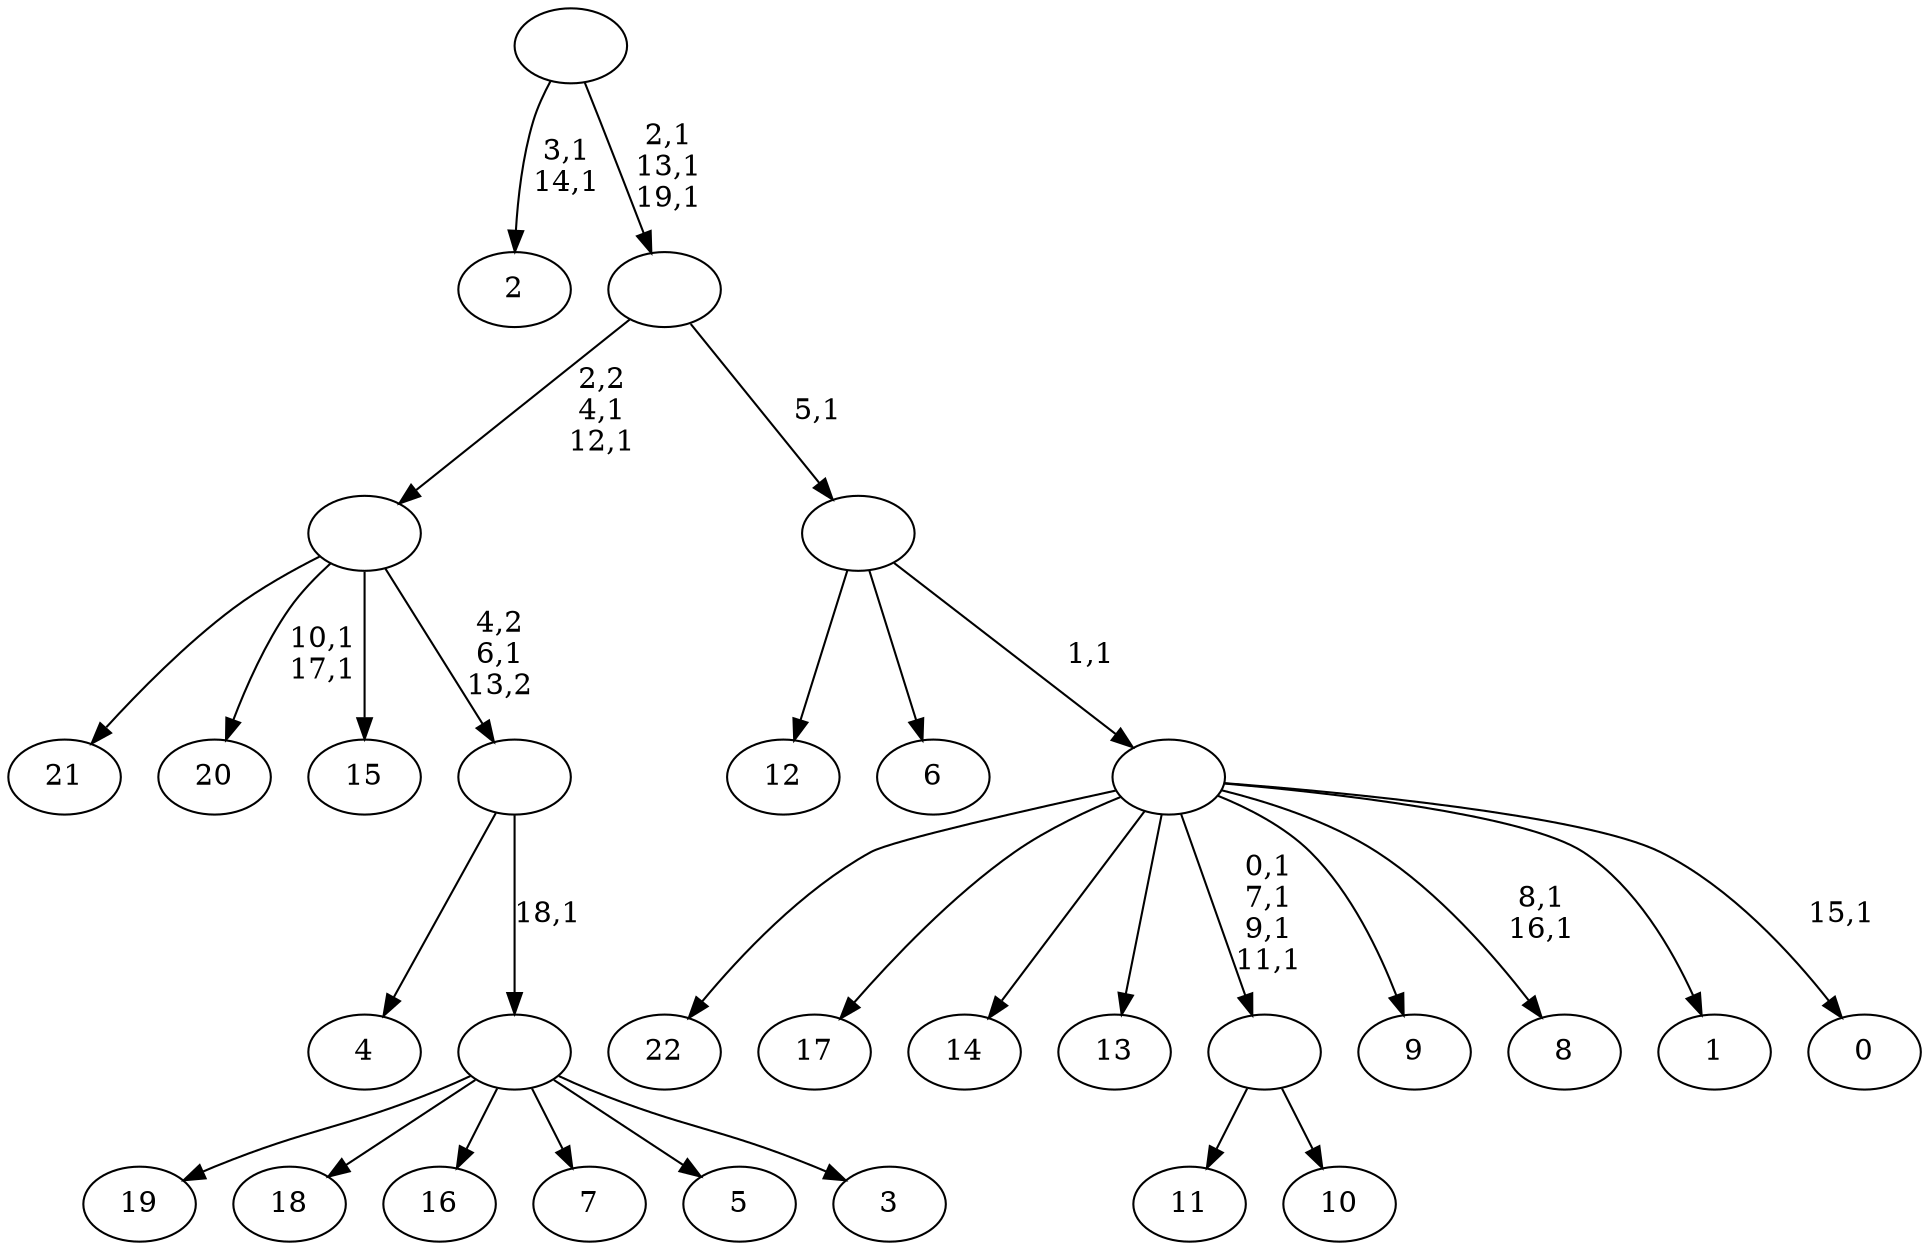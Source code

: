 digraph T {
	43 [label="22"]
	42 [label="21"]
	41 [label="20"]
	38 [label="19"]
	37 [label="18"]
	36 [label="17"]
	35 [label="16"]
	34 [label="15"]
	33 [label="14"]
	32 [label="13"]
	31 [label="12"]
	30 [label="11"]
	29 [label="10"]
	28 [label=""]
	24 [label="9"]
	23 [label="8"]
	20 [label="7"]
	19 [label="6"]
	18 [label="5"]
	17 [label="4"]
	16 [label="3"]
	15 [label=""]
	14 [label=""]
	13 [label=""]
	11 [label="2"]
	8 [label="1"]
	7 [label="0"]
	5 [label=""]
	4 [label=""]
	3 [label=""]
	0 [label=""]
	28 -> 30 [label=""]
	28 -> 29 [label=""]
	15 -> 38 [label=""]
	15 -> 37 [label=""]
	15 -> 35 [label=""]
	15 -> 20 [label=""]
	15 -> 18 [label=""]
	15 -> 16 [label=""]
	14 -> 17 [label=""]
	14 -> 15 [label="18,1"]
	13 -> 41 [label="10,1\n17,1"]
	13 -> 42 [label=""]
	13 -> 34 [label=""]
	13 -> 14 [label="4,2\n6,1\n13,2"]
	5 -> 7 [label="15,1"]
	5 -> 23 [label="8,1\n16,1"]
	5 -> 28 [label="0,1\n7,1\n9,1\n11,1"]
	5 -> 43 [label=""]
	5 -> 36 [label=""]
	5 -> 33 [label=""]
	5 -> 32 [label=""]
	5 -> 24 [label=""]
	5 -> 8 [label=""]
	4 -> 31 [label=""]
	4 -> 19 [label=""]
	4 -> 5 [label="1,1"]
	3 -> 13 [label="2,2\n4,1\n12,1"]
	3 -> 4 [label="5,1"]
	0 -> 3 [label="2,1\n13,1\n19,1"]
	0 -> 11 [label="3,1\n14,1"]
}
